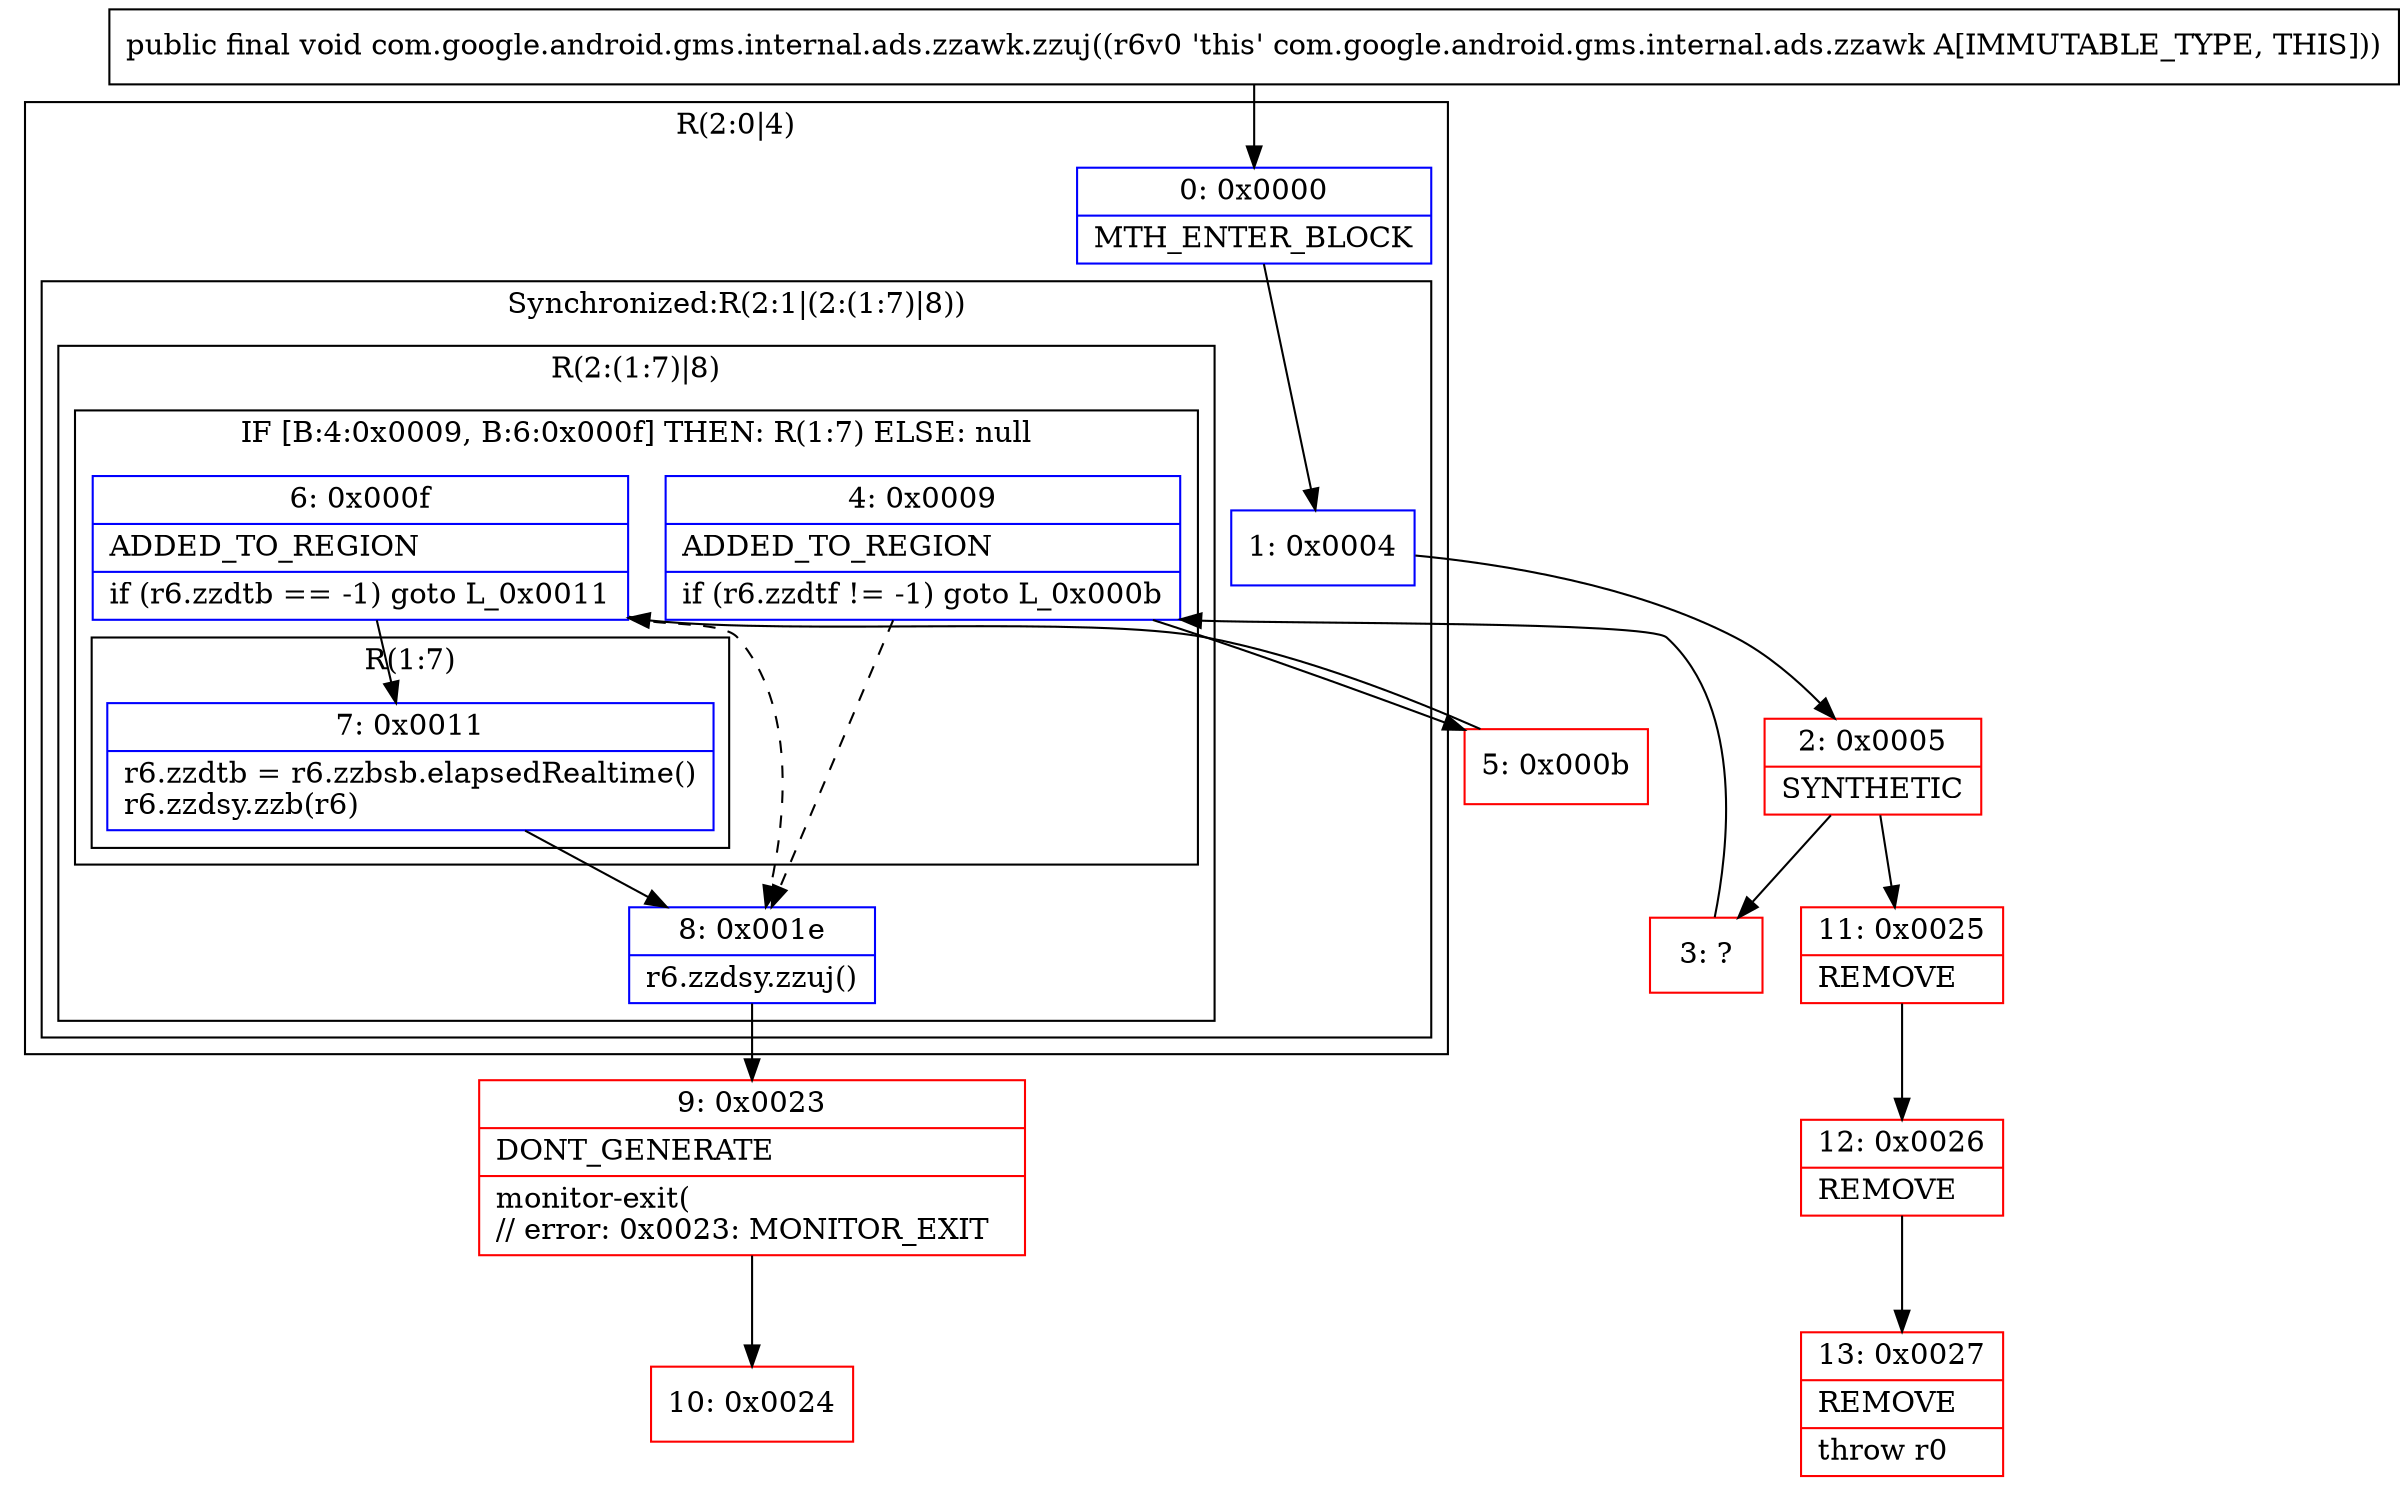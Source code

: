 digraph "CFG forcom.google.android.gms.internal.ads.zzawk.zzuj()V" {
subgraph cluster_Region_1838268764 {
label = "R(2:0|4)";
node [shape=record,color=blue];
Node_0 [shape=record,label="{0\:\ 0x0000|MTH_ENTER_BLOCK\l}"];
subgraph cluster_SynchronizedRegion_668003662 {
label = "Synchronized:R(2:1|(2:(1:7)|8))";
node [shape=record,color=blue];
Node_1 [shape=record,label="{1\:\ 0x0004}"];
subgraph cluster_Region_135100342 {
label = "R(2:(1:7)|8)";
node [shape=record,color=blue];
subgraph cluster_IfRegion_2107864224 {
label = "IF [B:4:0x0009, B:6:0x000f] THEN: R(1:7) ELSE: null";
node [shape=record,color=blue];
Node_4 [shape=record,label="{4\:\ 0x0009|ADDED_TO_REGION\l|if (r6.zzdtf != \-1) goto L_0x000b\l}"];
Node_6 [shape=record,label="{6\:\ 0x000f|ADDED_TO_REGION\l|if (r6.zzdtb == \-1) goto L_0x0011\l}"];
subgraph cluster_Region_509333865 {
label = "R(1:7)";
node [shape=record,color=blue];
Node_7 [shape=record,label="{7\:\ 0x0011|r6.zzdtb = r6.zzbsb.elapsedRealtime()\lr6.zzdsy.zzb(r6)\l}"];
}
}
Node_8 [shape=record,label="{8\:\ 0x001e|r6.zzdsy.zzuj()\l}"];
}
}
}
Node_2 [shape=record,color=red,label="{2\:\ 0x0005|SYNTHETIC\l}"];
Node_3 [shape=record,color=red,label="{3\:\ ?}"];
Node_5 [shape=record,color=red,label="{5\:\ 0x000b}"];
Node_9 [shape=record,color=red,label="{9\:\ 0x0023|DONT_GENERATE\l|monitor\-exit(\l\/\/ error: 0x0023: MONITOR_EXIT  \l}"];
Node_10 [shape=record,color=red,label="{10\:\ 0x0024}"];
Node_11 [shape=record,color=red,label="{11\:\ 0x0025|REMOVE\l}"];
Node_12 [shape=record,color=red,label="{12\:\ 0x0026|REMOVE\l}"];
Node_13 [shape=record,color=red,label="{13\:\ 0x0027|REMOVE\l|throw r0\l}"];
MethodNode[shape=record,label="{public final void com.google.android.gms.internal.ads.zzawk.zzuj((r6v0 'this' com.google.android.gms.internal.ads.zzawk A[IMMUTABLE_TYPE, THIS])) }"];
MethodNode -> Node_0;
Node_0 -> Node_1;
Node_1 -> Node_2;
Node_4 -> Node_5;
Node_4 -> Node_8[style=dashed];
Node_6 -> Node_7;
Node_6 -> Node_8[style=dashed];
Node_7 -> Node_8;
Node_8 -> Node_9;
Node_2 -> Node_3;
Node_2 -> Node_11;
Node_3 -> Node_4;
Node_5 -> Node_6;
Node_9 -> Node_10;
Node_11 -> Node_12;
Node_12 -> Node_13;
}

